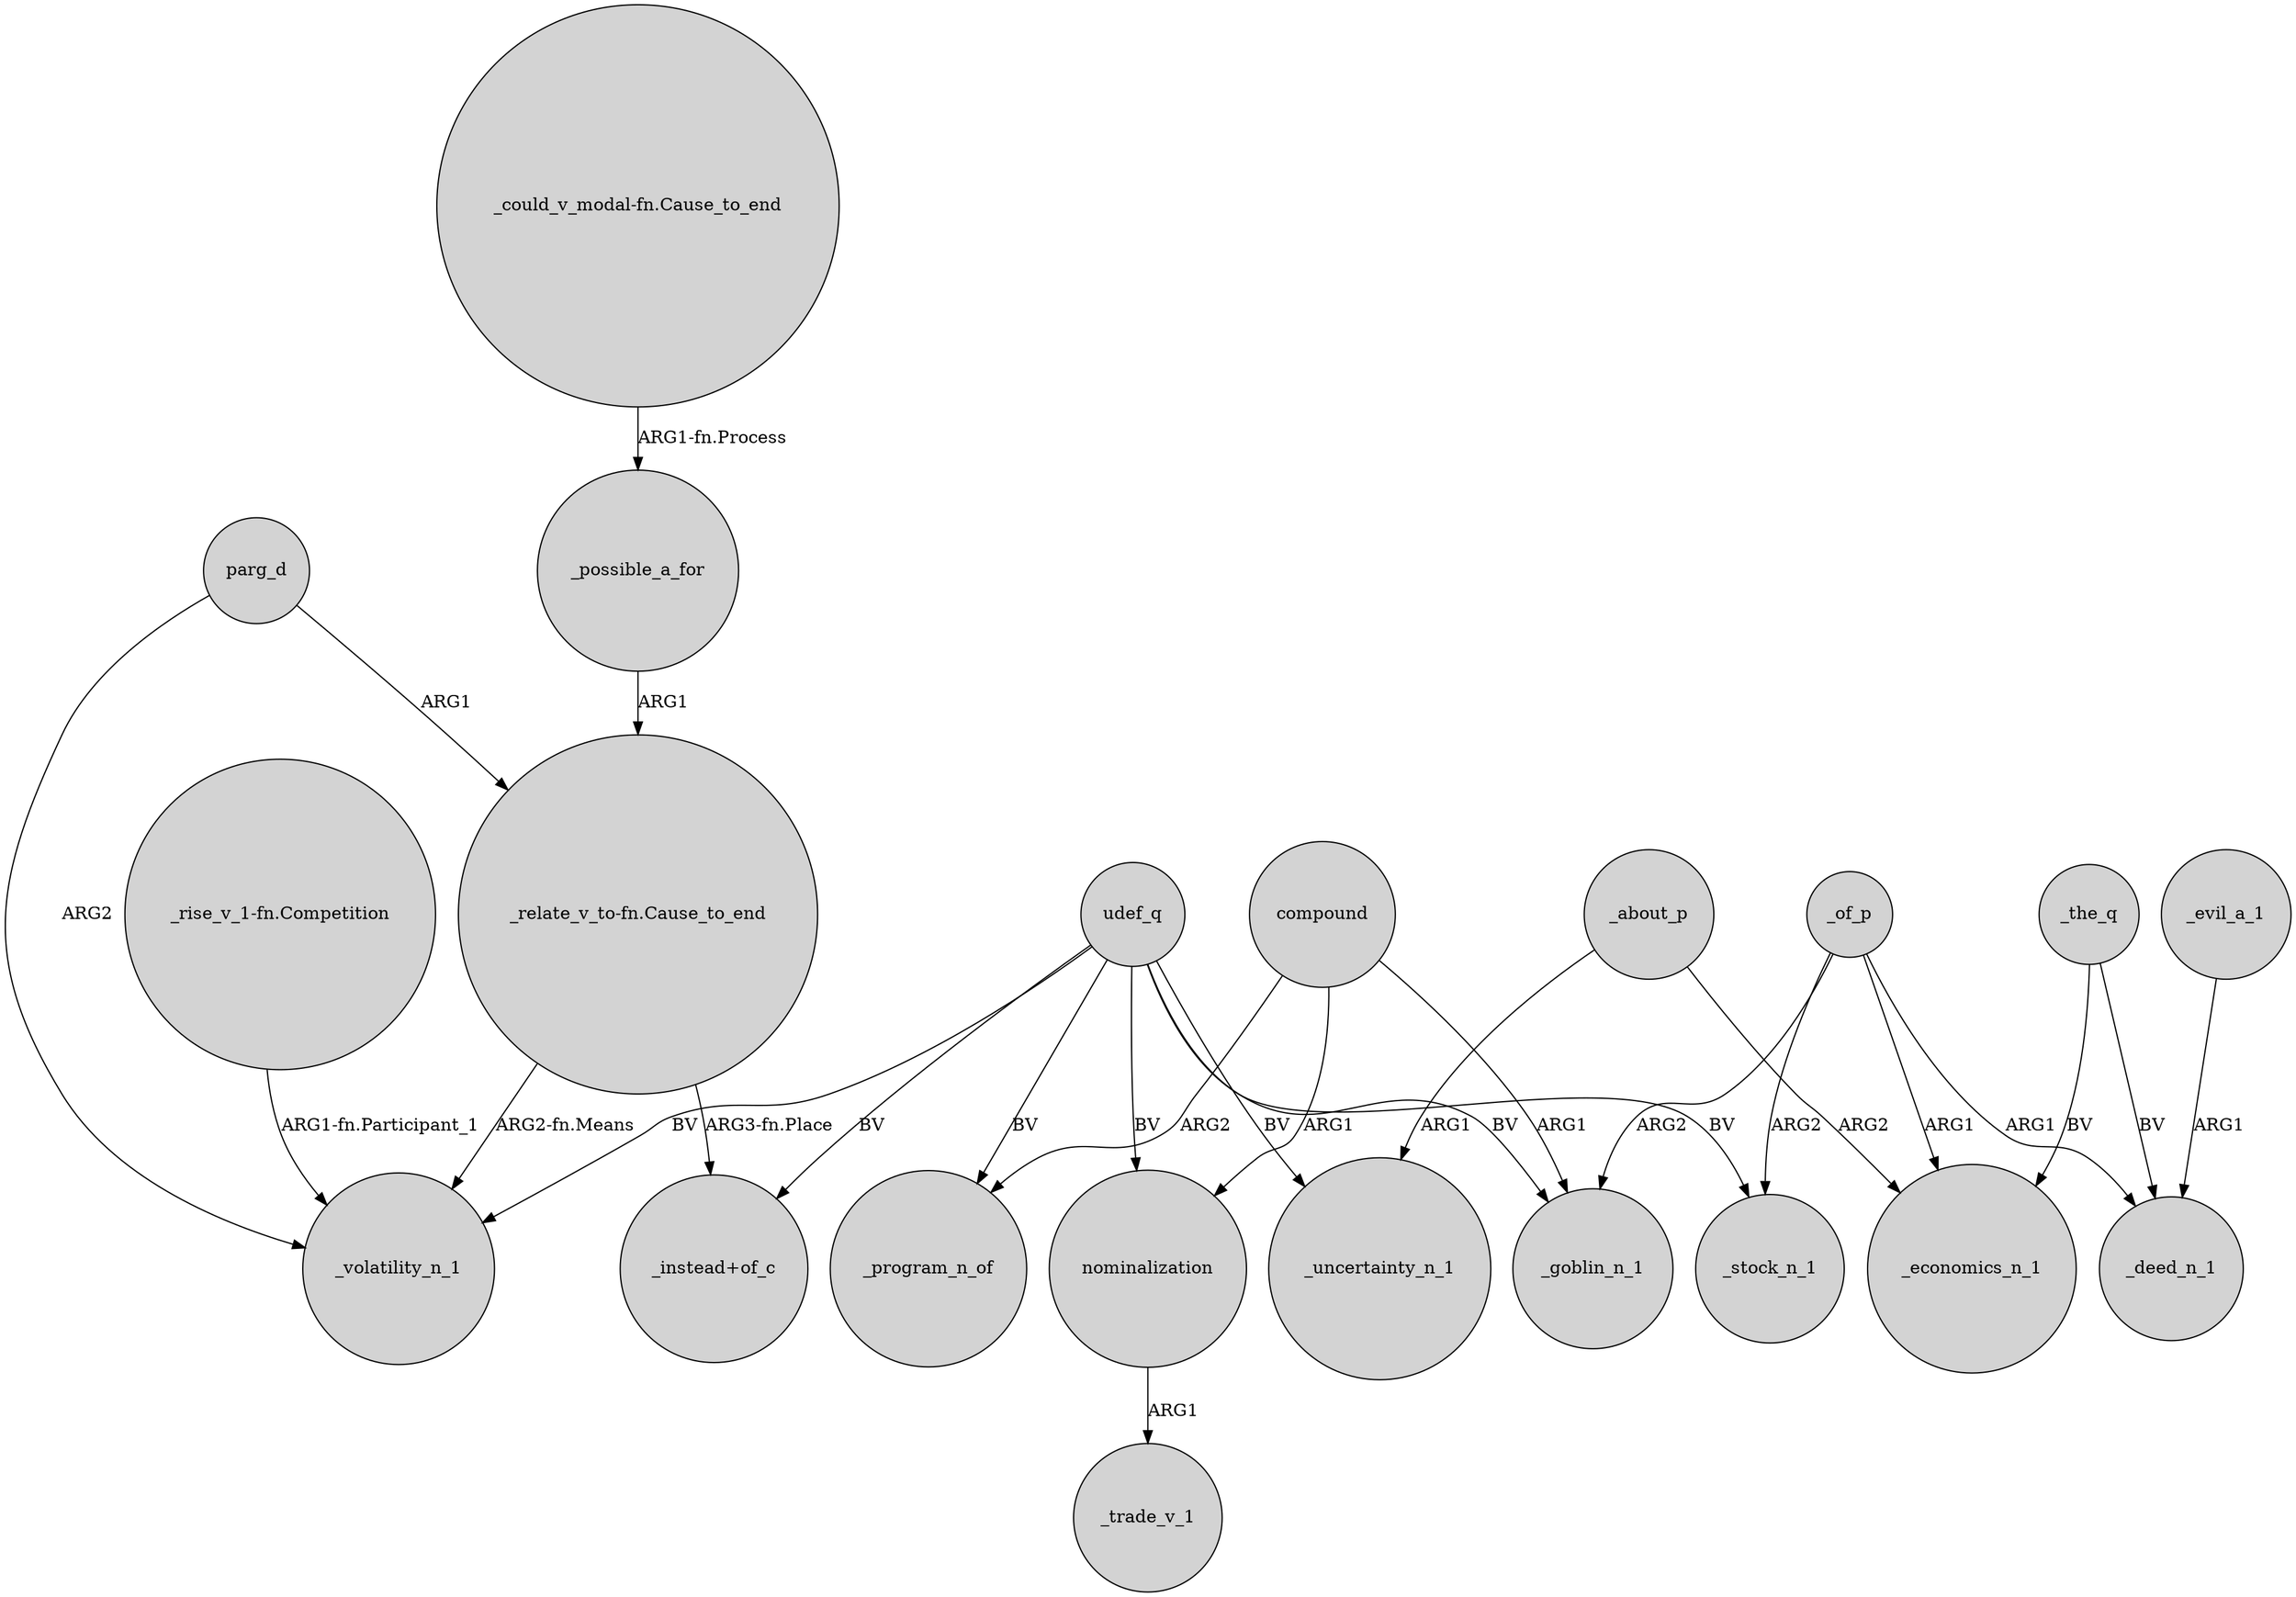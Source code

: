 digraph {
	node [shape=circle style=filled]
	"_could_v_modal-fn.Cause_to_end" -> _possible_a_for [label="ARG1-fn.Process"]
	_about_p -> _uncertainty_n_1 [label=ARG1]
	compound -> _goblin_n_1 [label=ARG1]
	udef_q -> _volatility_n_1 [label=BV]
	parg_d -> _volatility_n_1 [label=ARG2]
	udef_q -> _uncertainty_n_1 [label=BV]
	udef_q -> nominalization [label=BV]
	_possible_a_for -> "_relate_v_to-fn.Cause_to_end" [label=ARG1]
	"_rise_v_1-fn.Competition" -> _volatility_n_1 [label="ARG1-fn.Participant_1"]
	"_relate_v_to-fn.Cause_to_end" -> _volatility_n_1 [label="ARG2-fn.Means"]
	udef_q -> _program_n_of [label=BV]
	_about_p -> _economics_n_1 [label=ARG2]
	_of_p -> _economics_n_1 [label=ARG1]
	compound -> _program_n_of [label=ARG2]
	compound -> nominalization [label=ARG1]
	udef_q -> _stock_n_1 [label=BV]
	udef_q -> _goblin_n_1 [label=BV]
	_the_q -> _economics_n_1 [label=BV]
	parg_d -> "_relate_v_to-fn.Cause_to_end" [label=ARG1]
	_the_q -> _deed_n_1 [label=BV]
	udef_q -> "_instead+of_c" [label=BV]
	"_relate_v_to-fn.Cause_to_end" -> "_instead+of_c" [label="ARG3-fn.Place"]
	_of_p -> _stock_n_1 [label=ARG2]
	_of_p -> _goblin_n_1 [label=ARG2]
	_evil_a_1 -> _deed_n_1 [label=ARG1]
	nominalization -> _trade_v_1 [label=ARG1]
	_of_p -> _deed_n_1 [label=ARG1]
}
